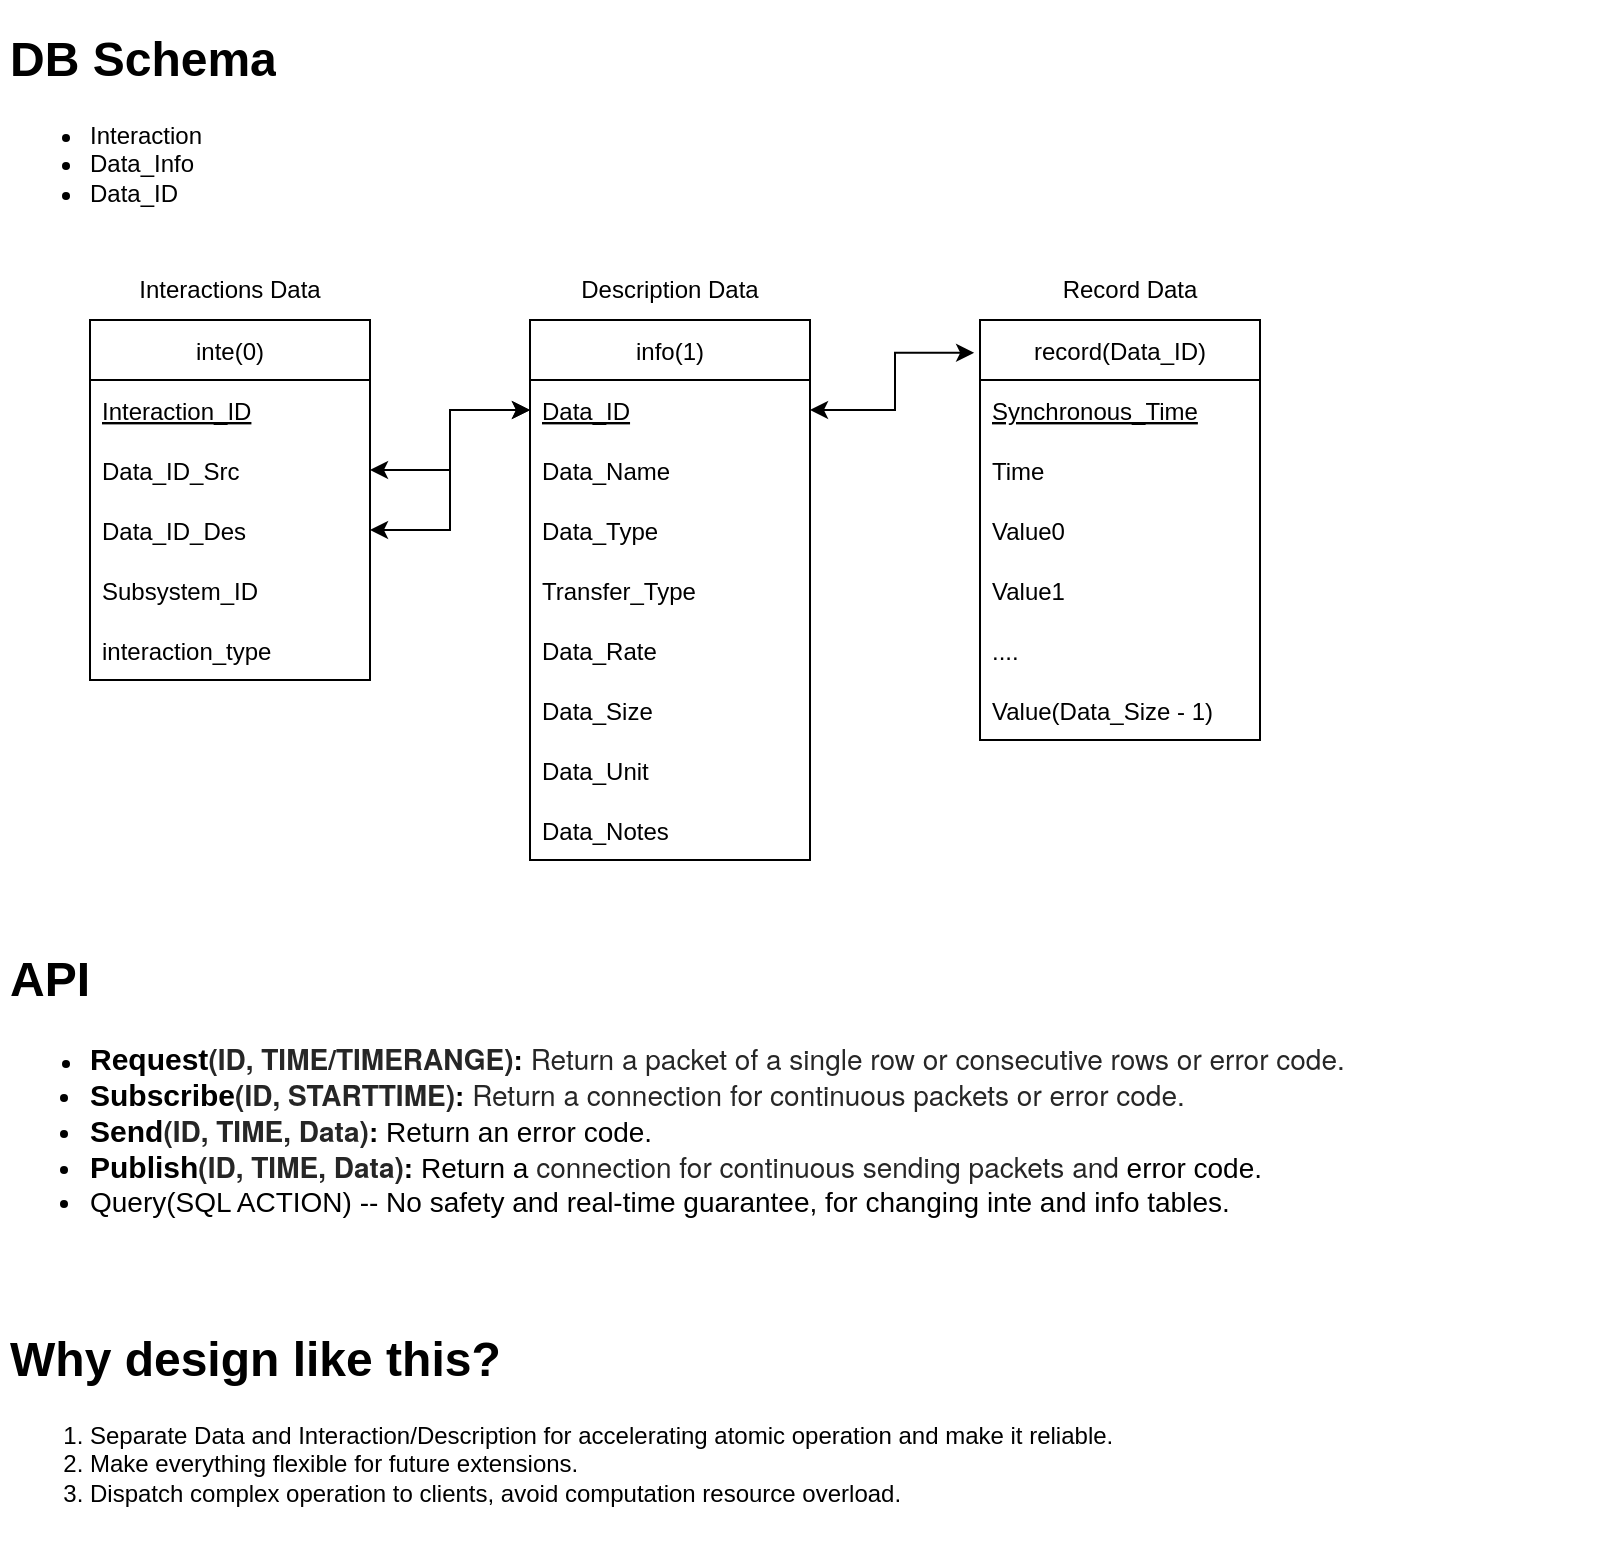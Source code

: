 <mxfile version="15.5.6" type="dropbox"><diagram id="0ohXo2IFyCngXWWBbvKD" name="Page-1"><mxGraphModel dx="1086" dy="895" grid="1" gridSize="10" guides="1" tooltips="1" connect="1" arrows="1" fold="1" page="1" pageScale="1" pageWidth="850" pageHeight="1100" math="0" shadow="0"><root><mxCell id="0"/><mxCell id="1" parent="0"/><mxCell id="Fz068CB4WD19Jr7WbicY-36" value="&lt;h1&gt;DB Schema&lt;/h1&gt;&lt;p&gt;&lt;ul&gt;&lt;li&gt;Interaction&lt;/li&gt;&lt;li&gt;Data_Info&lt;/li&gt;&lt;li&gt;Data_ID&lt;/li&gt;&lt;/ul&gt;&lt;/p&gt;" style="text;html=1;strokeColor=none;fillColor=none;spacing=5;spacingTop=-20;whiteSpace=wrap;overflow=hidden;rounded=0;" parent="1" vertex="1"><mxGeometry x="20" y="50" width="190" height="120" as="geometry"/></mxCell><mxCell id="c5EANPZ-779XrAbA__P9-11" value="&lt;h1&gt;Why design like this?&lt;/h1&gt;&lt;div&gt;&lt;ol&gt;&lt;li&gt;Separate Data and Interaction/Description for accelerating atomic operation and make it reliable.&lt;/li&gt;&lt;li&gt;Make everything flexible for future extensions.&lt;/li&gt;&lt;li&gt;Dispatch complex operation to clients, avoid computation resource overload.&lt;/li&gt;&lt;/ol&gt;&lt;/div&gt;" style="text;html=1;strokeColor=none;fillColor=none;spacing=5;spacingTop=-20;whiteSpace=wrap;overflow=hidden;rounded=0;" vertex="1" parent="1"><mxGeometry x="20" y="700" width="720" height="120" as="geometry"/></mxCell><mxCell id="c5EANPZ-779XrAbA__P9-12" value="&lt;h1&gt;API&lt;/h1&gt;&lt;ul&gt;&lt;li style=&quot;text-indent: 0px&quot;&gt;&lt;b&gt;&lt;span style=&quot;text-indent: -44px ; font-size: 15px&quot;&gt;Request&lt;/span&gt;&lt;span style=&quot;font-size: 14px ; color: rgba(0 , 0 , 0 , 0.85) ; font-family: &amp;#34;helvetica neue&amp;#34; ; text-indent: -44px&quot;&gt;(ID, TIME/TIMERANGE)&lt;/span&gt;&lt;span style=&quot;font-size: 14px&quot;&gt;:&lt;/span&gt;&lt;/b&gt;&lt;span style=&quot;font-size: 14px&quot;&gt;&amp;nbsp;&lt;/span&gt;&lt;span style=&quot;font-size: 14px ; color: rgba(0 , 0 , 0 , 0.85) ; font-family: &amp;#34;helvetica neue&amp;#34; ; text-indent: -44px&quot;&gt;Return a packet of a single row or consecutive rows or error code.&lt;/span&gt;&lt;/li&gt;&lt;li style=&quot;font-size: 14px&quot;&gt;&lt;b&gt;&lt;font style=&quot;font-size: 15px&quot;&gt;Subscribe&lt;/font&gt;&lt;span style=&quot;color: rgba(0 , 0 , 0 , 0.85) ; font-family: &amp;#34;helvetica neue&amp;#34; ; font-size: 14px ; text-indent: -44px&quot;&gt;(ID, STARTTIME)&lt;/span&gt;:&amp;nbsp;&lt;/b&gt;&lt;span style=&quot;color: rgba(0 , 0 , 0 , 0.85) ; font-family: &amp;#34;helvetica neue&amp;#34; ; font-size: 14px ; text-indent: -44px&quot;&gt;Return a connection for continuous packets or error code.&lt;/span&gt;&lt;/li&gt;&lt;li style=&quot;font-size: 14px&quot;&gt;&lt;b&gt;&lt;font style=&quot;font-size: 15px&quot;&gt;Send&lt;/font&gt;&lt;span style=&quot;color: rgba(0 , 0 , 0 , 0.85) ; font-family: &amp;#34;helvetica neue&amp;#34; ; font-size: 14px ; text-indent: -44px&quot;&gt;(ID, TIME, Data)&lt;/span&gt;:&lt;/b&gt;&amp;nbsp;Return an error code.&lt;/li&gt;&lt;li style=&quot;font-size: 14px&quot;&gt;&lt;b&gt;&lt;font style=&quot;font-size: 15px&quot;&gt;Publish&lt;/font&gt;&lt;span style=&quot;color: rgba(0 , 0 , 0 , 0.85) ; font-family: &amp;#34;helvetica neue&amp;#34; ; font-size: 14px ; text-indent: -44px&quot;&gt;(ID, TIME, Data)&lt;/span&gt;:&lt;/b&gt;&amp;nbsp;Return a&amp;nbsp;&lt;span style=&quot;color: rgba(0 , 0 , 0 , 0.85) ; font-family: &amp;#34;helvetica neue&amp;#34; ; text-indent: -44px&quot;&gt;connection for continuous sending packets and&lt;/span&gt;&amp;nbsp;error code.&lt;/li&gt;&lt;li style=&quot;font-size: 14px&quot;&gt;Query(SQL ACTION) -- No safety and real-time guarantee, for changing inte and info tables.&lt;/li&gt;&lt;/ul&gt;&lt;p&gt;&lt;/p&gt;" style="text;html=1;strokeColor=none;fillColor=none;spacing=5;spacingTop=-20;whiteSpace=wrap;overflow=hidden;rounded=0;" vertex="1" parent="1"><mxGeometry x="20" y="510" width="810" height="180" as="geometry"/></mxCell><mxCell id="c5EANPZ-779XrAbA__P9-13" value="" style="group" vertex="1" connectable="0" parent="1"><mxGeometry x="60" y="170" width="600" height="330" as="geometry"/></mxCell><mxCell id="Fz068CB4WD19Jr7WbicY-10" value="inte(0)" style="swimlane;fontStyle=0;childLayout=stackLayout;horizontal=1;startSize=30;horizontalStack=0;resizeParent=1;resizeParentMax=0;resizeLast=0;collapsible=1;marginBottom=0;" parent="c5EANPZ-779XrAbA__P9-13" vertex="1"><mxGeometry x="5" y="30" width="140" height="180" as="geometry"/></mxCell><mxCell id="Fz068CB4WD19Jr7WbicY-11" value="Interaction_ID" style="text;strokeColor=none;fillColor=none;align=left;verticalAlign=middle;spacingLeft=4;spacingRight=4;overflow=hidden;points=[[0,0.5],[1,0.5]];portConstraint=eastwest;rotatable=0;fontStyle=4" parent="Fz068CB4WD19Jr7WbicY-10" vertex="1"><mxGeometry y="30" width="140" height="30" as="geometry"/></mxCell><mxCell id="Fz068CB4WD19Jr7WbicY-12" value="Data_ID_Src" style="text;strokeColor=none;fillColor=none;align=left;verticalAlign=middle;spacingLeft=4;spacingRight=4;overflow=hidden;points=[[0,0.5],[1,0.5]];portConstraint=eastwest;rotatable=0;" parent="Fz068CB4WD19Jr7WbicY-10" vertex="1"><mxGeometry y="60" width="140" height="30" as="geometry"/></mxCell><mxCell id="Fz068CB4WD19Jr7WbicY-13" value="Data_ID_Des" style="text;strokeColor=none;fillColor=none;align=left;verticalAlign=middle;spacingLeft=4;spacingRight=4;overflow=hidden;points=[[0,0.5],[1,0.5]];portConstraint=eastwest;rotatable=0;" parent="Fz068CB4WD19Jr7WbicY-10" vertex="1"><mxGeometry y="90" width="140" height="30" as="geometry"/></mxCell><mxCell id="Fz068CB4WD19Jr7WbicY-16" value="Subsystem_ID" style="text;strokeColor=none;fillColor=none;align=left;verticalAlign=middle;spacingLeft=4;spacingRight=4;overflow=hidden;points=[[0,0.5],[1,0.5]];portConstraint=eastwest;rotatable=0;" parent="Fz068CB4WD19Jr7WbicY-10" vertex="1"><mxGeometry y="120" width="140" height="30" as="geometry"/></mxCell><mxCell id="c5EANPZ-779XrAbA__P9-20" value="interaction_type" style="text;strokeColor=none;fillColor=none;align=left;verticalAlign=middle;spacingLeft=4;spacingRight=4;overflow=hidden;points=[[0,0.5],[1,0.5]];portConstraint=eastwest;rotatable=0;" vertex="1" parent="Fz068CB4WD19Jr7WbicY-10"><mxGeometry y="150" width="140" height="30" as="geometry"/></mxCell><mxCell id="Fz068CB4WD19Jr7WbicY-17" value="info(1)" style="swimlane;fontStyle=0;childLayout=stackLayout;horizontal=1;startSize=30;horizontalStack=0;resizeParent=1;resizeParentMax=0;resizeLast=0;collapsible=1;marginBottom=0;" parent="c5EANPZ-779XrAbA__P9-13" vertex="1"><mxGeometry x="225" y="30" width="140" height="270" as="geometry"/></mxCell><mxCell id="Fz068CB4WD19Jr7WbicY-18" value="Data_ID" style="text;strokeColor=none;fillColor=none;align=left;verticalAlign=middle;spacingLeft=4;spacingRight=4;overflow=hidden;points=[[0,0.5],[1,0.5]];portConstraint=eastwest;rotatable=0;fontStyle=4" parent="Fz068CB4WD19Jr7WbicY-17" vertex="1"><mxGeometry y="30" width="140" height="30" as="geometry"/></mxCell><mxCell id="Fz068CB4WD19Jr7WbicY-20" value="Data_Name" style="text;strokeColor=none;fillColor=none;align=left;verticalAlign=middle;spacingLeft=4;spacingRight=4;overflow=hidden;points=[[0,0.5],[1,0.5]];portConstraint=eastwest;rotatable=0;" parent="Fz068CB4WD19Jr7WbicY-17" vertex="1"><mxGeometry y="60" width="140" height="30" as="geometry"/></mxCell><mxCell id="Fz068CB4WD19Jr7WbicY-21" value="Data_Type" style="text;strokeColor=none;fillColor=none;align=left;verticalAlign=middle;spacingLeft=4;spacingRight=4;overflow=hidden;points=[[0,0.5],[1,0.5]];portConstraint=eastwest;rotatable=0;" parent="Fz068CB4WD19Jr7WbicY-17" vertex="1"><mxGeometry y="90" width="140" height="30" as="geometry"/></mxCell><mxCell id="c5EANPZ-779XrAbA__P9-18" value="Transfer_Type" style="text;strokeColor=none;fillColor=none;align=left;verticalAlign=middle;spacingLeft=4;spacingRight=4;overflow=hidden;points=[[0,0.5],[1,0.5]];portConstraint=eastwest;rotatable=0;" vertex="1" parent="Fz068CB4WD19Jr7WbicY-17"><mxGeometry y="120" width="140" height="30" as="geometry"/></mxCell><mxCell id="Fz068CB4WD19Jr7WbicY-32" value="Data_Rate" style="text;strokeColor=none;fillColor=none;align=left;verticalAlign=middle;spacingLeft=4;spacingRight=4;overflow=hidden;points=[[0,0.5],[1,0.5]];portConstraint=eastwest;rotatable=0;" parent="Fz068CB4WD19Jr7WbicY-17" vertex="1"><mxGeometry y="150" width="140" height="30" as="geometry"/></mxCell><mxCell id="Fz068CB4WD19Jr7WbicY-22" value="Data_Size" style="text;strokeColor=none;fillColor=none;align=left;verticalAlign=middle;spacingLeft=4;spacingRight=4;overflow=hidden;points=[[0,0.5],[1,0.5]];portConstraint=eastwest;rotatable=0;" parent="Fz068CB4WD19Jr7WbicY-17" vertex="1"><mxGeometry y="180" width="140" height="30" as="geometry"/></mxCell><mxCell id="Fz068CB4WD19Jr7WbicY-23" value="Data_Unit" style="text;strokeColor=none;fillColor=none;align=left;verticalAlign=middle;spacingLeft=4;spacingRight=4;overflow=hidden;points=[[0,0.5],[1,0.5]];portConstraint=eastwest;rotatable=0;" parent="Fz068CB4WD19Jr7WbicY-17" vertex="1"><mxGeometry y="210" width="140" height="30" as="geometry"/></mxCell><mxCell id="Fz068CB4WD19Jr7WbicY-31" value="Data_Notes" style="text;strokeColor=none;fillColor=none;align=left;verticalAlign=middle;spacingLeft=4;spacingRight=4;overflow=hidden;points=[[0,0.5],[1,0.5]];portConstraint=eastwest;rotatable=0;" parent="Fz068CB4WD19Jr7WbicY-17" vertex="1"><mxGeometry y="240" width="140" height="30" as="geometry"/></mxCell><mxCell id="Fz068CB4WD19Jr7WbicY-24" value="record(Data_ID)" style="swimlane;fontStyle=0;childLayout=stackLayout;horizontal=1;startSize=30;horizontalStack=0;resizeParent=1;resizeParentMax=0;resizeLast=0;collapsible=1;marginBottom=0;" parent="c5EANPZ-779XrAbA__P9-13" vertex="1"><mxGeometry x="450" y="30" width="140" height="210" as="geometry"/></mxCell><mxCell id="Fz068CB4WD19Jr7WbicY-27" value="Synchronous_Time" style="text;strokeColor=none;fillColor=none;align=left;verticalAlign=middle;spacingLeft=4;spacingRight=4;overflow=hidden;points=[[0,0.5],[1,0.5]];portConstraint=eastwest;rotatable=0;fontStyle=4" parent="Fz068CB4WD19Jr7WbicY-24" vertex="1"><mxGeometry y="30" width="140" height="30" as="geometry"/></mxCell><mxCell id="Fz068CB4WD19Jr7WbicY-25" value="Time" style="text;strokeColor=none;fillColor=none;align=left;verticalAlign=middle;spacingLeft=4;spacingRight=4;overflow=hidden;points=[[0,0.5],[1,0.5]];portConstraint=eastwest;rotatable=0;" parent="Fz068CB4WD19Jr7WbicY-24" vertex="1"><mxGeometry y="60" width="140" height="30" as="geometry"/></mxCell><mxCell id="Fz068CB4WD19Jr7WbicY-28" value="Value0" style="text;strokeColor=none;fillColor=none;align=left;verticalAlign=middle;spacingLeft=4;spacingRight=4;overflow=hidden;points=[[0,0.5],[1,0.5]];portConstraint=eastwest;rotatable=0;" parent="Fz068CB4WD19Jr7WbicY-24" vertex="1"><mxGeometry y="90" width="140" height="30" as="geometry"/></mxCell><mxCell id="Fz068CB4WD19Jr7WbicY-29" value="Value1" style="text;strokeColor=none;fillColor=none;align=left;verticalAlign=middle;spacingLeft=4;spacingRight=4;overflow=hidden;points=[[0,0.5],[1,0.5]];portConstraint=eastwest;rotatable=0;" parent="Fz068CB4WD19Jr7WbicY-24" vertex="1"><mxGeometry y="120" width="140" height="30" as="geometry"/></mxCell><mxCell id="Fz068CB4WD19Jr7WbicY-30" value="...." style="text;strokeColor=none;fillColor=none;align=left;verticalAlign=middle;spacingLeft=4;spacingRight=4;overflow=hidden;points=[[0,0.5],[1,0.5]];portConstraint=eastwest;rotatable=0;" parent="Fz068CB4WD19Jr7WbicY-24" vertex="1"><mxGeometry y="150" width="140" height="30" as="geometry"/></mxCell><mxCell id="c5EANPZ-779XrAbA__P9-17" value="Value(Data_Size - 1)" style="text;strokeColor=none;fillColor=none;align=left;verticalAlign=middle;spacingLeft=4;spacingRight=4;overflow=hidden;points=[[0,0.5],[1,0.5]];portConstraint=eastwest;rotatable=0;" vertex="1" parent="Fz068CB4WD19Jr7WbicY-24"><mxGeometry y="180" width="140" height="30" as="geometry"/></mxCell><mxCell id="Fz068CB4WD19Jr7WbicY-33" style="edgeStyle=orthogonalEdgeStyle;rounded=0;orthogonalLoop=1;jettySize=auto;html=1;entryX=-0.021;entryY=0.078;entryDx=0;entryDy=0;entryPerimeter=0;startArrow=classic;startFill=1;" parent="c5EANPZ-779XrAbA__P9-13" source="Fz068CB4WD19Jr7WbicY-18" target="Fz068CB4WD19Jr7WbicY-24" edge="1"><mxGeometry relative="1" as="geometry"/></mxCell><mxCell id="c5EANPZ-779XrAbA__P9-3" style="edgeStyle=orthogonalEdgeStyle;rounded=0;orthogonalLoop=1;jettySize=auto;html=1;entryX=0;entryY=0.5;entryDx=0;entryDy=0;startArrow=classic;startFill=1;" edge="1" parent="c5EANPZ-779XrAbA__P9-13" source="Fz068CB4WD19Jr7WbicY-12" target="Fz068CB4WD19Jr7WbicY-18"><mxGeometry relative="1" as="geometry"/></mxCell><mxCell id="c5EANPZ-779XrAbA__P9-5" style="edgeStyle=orthogonalEdgeStyle;rounded=0;orthogonalLoop=1;jettySize=auto;html=1;entryX=0;entryY=0.5;entryDx=0;entryDy=0;startArrow=classic;startFill=1;" edge="1" parent="c5EANPZ-779XrAbA__P9-13" source="Fz068CB4WD19Jr7WbicY-13" target="Fz068CB4WD19Jr7WbicY-18"><mxGeometry relative="1" as="geometry"/></mxCell><mxCell id="c5EANPZ-779XrAbA__P9-7" value="Interactions Data" style="text;html=1;strokeColor=none;fillColor=none;align=center;verticalAlign=middle;whiteSpace=wrap;rounded=0;" vertex="1" parent="c5EANPZ-779XrAbA__P9-13"><mxGeometry width="150" height="30" as="geometry"/></mxCell><mxCell id="c5EANPZ-779XrAbA__P9-8" value="Description Data" style="text;html=1;strokeColor=none;fillColor=none;align=center;verticalAlign=middle;whiteSpace=wrap;rounded=0;" vertex="1" parent="c5EANPZ-779XrAbA__P9-13"><mxGeometry x="220" width="150" height="30" as="geometry"/></mxCell><mxCell id="c5EANPZ-779XrAbA__P9-9" value="Record Data" style="text;html=1;strokeColor=none;fillColor=none;align=center;verticalAlign=middle;whiteSpace=wrap;rounded=0;" vertex="1" parent="c5EANPZ-779XrAbA__P9-13"><mxGeometry x="450" width="150" height="30" as="geometry"/></mxCell></root></mxGraphModel></diagram></mxfile>